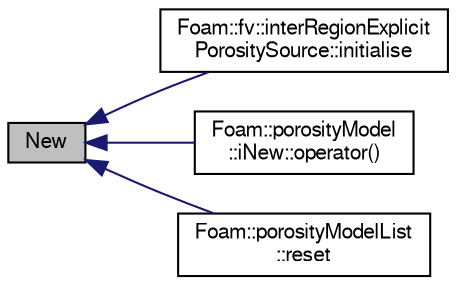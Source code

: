 digraph "New"
{
  bgcolor="transparent";
  edge [fontname="FreeSans",fontsize="10",labelfontname="FreeSans",labelfontsize="10"];
  node [fontname="FreeSans",fontsize="10",shape=record];
  rankdir="LR";
  Node1 [label="New",height=0.2,width=0.4,color="black", fillcolor="grey75", style="filled" fontcolor="black"];
  Node1 -> Node2 [dir="back",color="midnightblue",fontsize="10",style="solid",fontname="FreeSans"];
  Node2 [label="Foam::fv::interRegionExplicit\lPorositySource::initialise",height=0.2,width=0.4,color="black",URL="$a01126.html#a18abf8b19283101238a77c9e6865b673",tooltip="Initialise. "];
  Node1 -> Node3 [dir="back",color="midnightblue",fontsize="10",style="solid",fontname="FreeSans"];
  Node3 [label="Foam::porosityModel\l::iNew::operator()",height=0.2,width=0.4,color="black",URL="$a01048.html#a382b44e2f88733d70ae67147761e704b"];
  Node1 -> Node4 [dir="back",color="midnightblue",fontsize="10",style="solid",fontname="FreeSans"];
  Node4 [label="Foam::porosityModelList\l::reset",height=0.2,width=0.4,color="black",URL="$a01884.html#a08d5e47664d164c806dc4d18a7d139aa",tooltip="Reset the source list. "];
}
